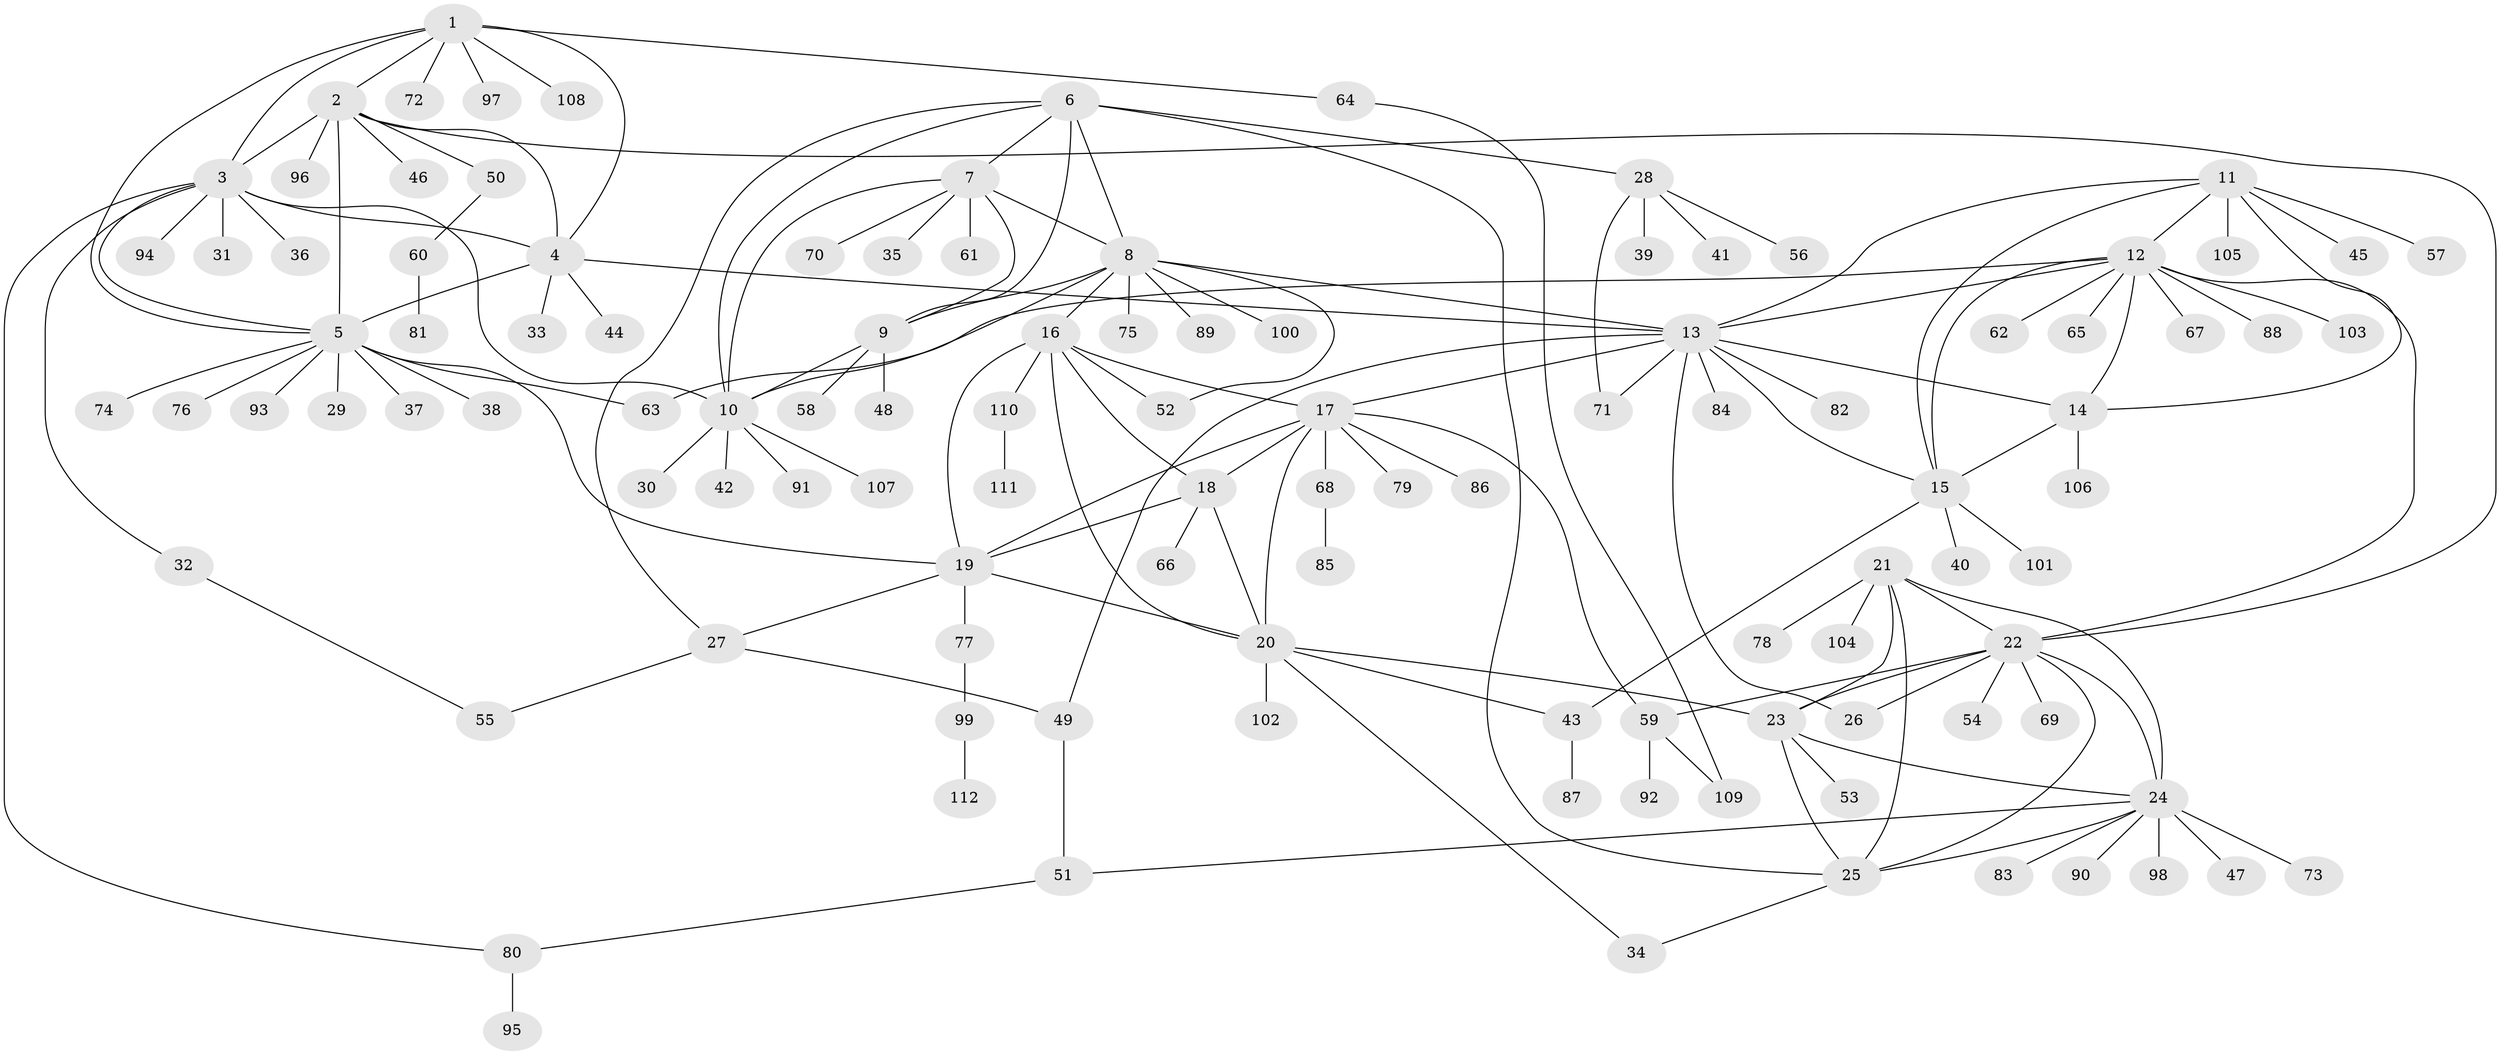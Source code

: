 // Generated by graph-tools (version 1.1) at 2025/02/03/09/25 03:02:38]
// undirected, 112 vertices, 160 edges
graph export_dot {
graph [start="1"]
  node [color=gray90,style=filled];
  1;
  2;
  3;
  4;
  5;
  6;
  7;
  8;
  9;
  10;
  11;
  12;
  13;
  14;
  15;
  16;
  17;
  18;
  19;
  20;
  21;
  22;
  23;
  24;
  25;
  26;
  27;
  28;
  29;
  30;
  31;
  32;
  33;
  34;
  35;
  36;
  37;
  38;
  39;
  40;
  41;
  42;
  43;
  44;
  45;
  46;
  47;
  48;
  49;
  50;
  51;
  52;
  53;
  54;
  55;
  56;
  57;
  58;
  59;
  60;
  61;
  62;
  63;
  64;
  65;
  66;
  67;
  68;
  69;
  70;
  71;
  72;
  73;
  74;
  75;
  76;
  77;
  78;
  79;
  80;
  81;
  82;
  83;
  84;
  85;
  86;
  87;
  88;
  89;
  90;
  91;
  92;
  93;
  94;
  95;
  96;
  97;
  98;
  99;
  100;
  101;
  102;
  103;
  104;
  105;
  106;
  107;
  108;
  109;
  110;
  111;
  112;
  1 -- 2;
  1 -- 3;
  1 -- 4;
  1 -- 5;
  1 -- 64;
  1 -- 72;
  1 -- 97;
  1 -- 108;
  2 -- 3;
  2 -- 4;
  2 -- 5;
  2 -- 22;
  2 -- 46;
  2 -- 50;
  2 -- 96;
  3 -- 4;
  3 -- 5;
  3 -- 10;
  3 -- 31;
  3 -- 32;
  3 -- 36;
  3 -- 80;
  3 -- 94;
  4 -- 5;
  4 -- 13;
  4 -- 33;
  4 -- 44;
  5 -- 19;
  5 -- 29;
  5 -- 37;
  5 -- 38;
  5 -- 63;
  5 -- 74;
  5 -- 76;
  5 -- 93;
  6 -- 7;
  6 -- 8;
  6 -- 9;
  6 -- 10;
  6 -- 25;
  6 -- 27;
  6 -- 28;
  7 -- 8;
  7 -- 9;
  7 -- 10;
  7 -- 35;
  7 -- 61;
  7 -- 70;
  8 -- 9;
  8 -- 10;
  8 -- 13;
  8 -- 16;
  8 -- 52;
  8 -- 75;
  8 -- 89;
  8 -- 100;
  9 -- 10;
  9 -- 48;
  9 -- 58;
  10 -- 30;
  10 -- 42;
  10 -- 91;
  10 -- 107;
  11 -- 12;
  11 -- 13;
  11 -- 14;
  11 -- 15;
  11 -- 45;
  11 -- 57;
  11 -- 105;
  12 -- 13;
  12 -- 14;
  12 -- 15;
  12 -- 22;
  12 -- 62;
  12 -- 63;
  12 -- 65;
  12 -- 67;
  12 -- 88;
  12 -- 103;
  13 -- 14;
  13 -- 15;
  13 -- 17;
  13 -- 26;
  13 -- 49;
  13 -- 71;
  13 -- 82;
  13 -- 84;
  14 -- 15;
  14 -- 106;
  15 -- 40;
  15 -- 43;
  15 -- 101;
  16 -- 17;
  16 -- 18;
  16 -- 19;
  16 -- 20;
  16 -- 52;
  16 -- 110;
  17 -- 18;
  17 -- 19;
  17 -- 20;
  17 -- 59;
  17 -- 68;
  17 -- 79;
  17 -- 86;
  18 -- 19;
  18 -- 20;
  18 -- 66;
  19 -- 20;
  19 -- 27;
  19 -- 77;
  20 -- 23;
  20 -- 34;
  20 -- 43;
  20 -- 102;
  21 -- 22;
  21 -- 23;
  21 -- 24;
  21 -- 25;
  21 -- 78;
  21 -- 104;
  22 -- 23;
  22 -- 24;
  22 -- 25;
  22 -- 26;
  22 -- 54;
  22 -- 59;
  22 -- 69;
  23 -- 24;
  23 -- 25;
  23 -- 53;
  24 -- 25;
  24 -- 47;
  24 -- 51;
  24 -- 73;
  24 -- 83;
  24 -- 90;
  24 -- 98;
  25 -- 34;
  27 -- 49;
  27 -- 55;
  28 -- 39;
  28 -- 41;
  28 -- 56;
  28 -- 71;
  32 -- 55;
  43 -- 87;
  49 -- 51;
  50 -- 60;
  51 -- 80;
  59 -- 92;
  59 -- 109;
  60 -- 81;
  64 -- 109;
  68 -- 85;
  77 -- 99;
  80 -- 95;
  99 -- 112;
  110 -- 111;
}
